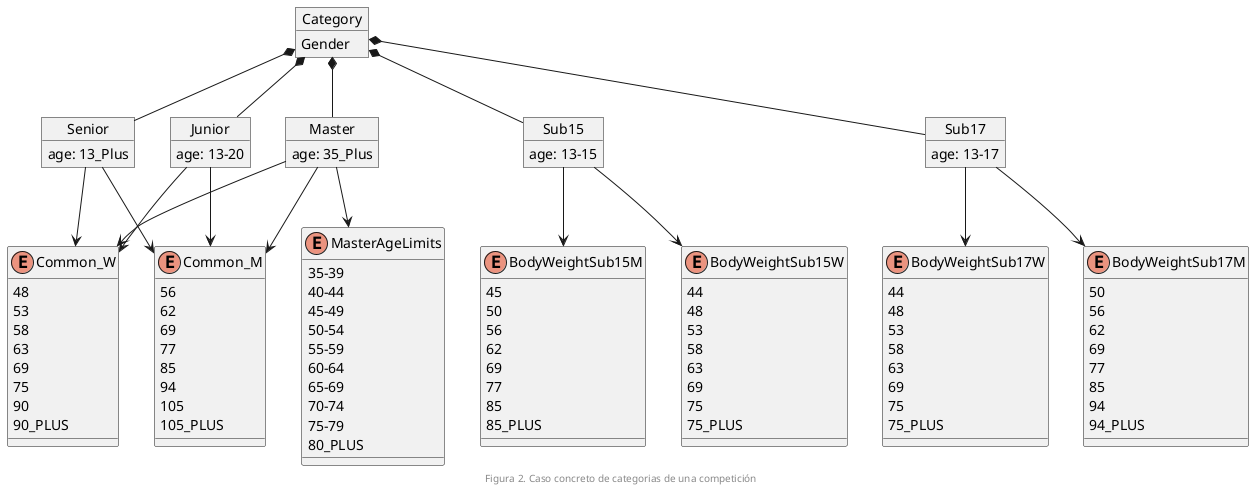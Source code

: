@startuml
object Category {
  Gender
}


object Junior {
  age: 13-20
}

object Senior {
  age: 13_Plus
}

object Master {
  age: 35_Plus
}


object Sub15 {
   age: 13-15
}


object Sub17 {
   age: 13-17
}




enum BodyWeightSub15W {
 44
 48
 53
 58
 63
 69
 75
 75_PLUS
}

enum BodyWeightSub15M {
  45
  50
  56
  62
  69
  77
  85
  85_PLUS
 }



enum BodyWeightSub17M {
  50
  56
  62
  69
  77
  85
  94
  94_PLUS
}

enum BodyWeightSub17W {
 44
 48
 53
 58
 63
 69
 75
 75_PLUS
}

enum Common_M {
56
62
69
77
85
94
105
105_PLUS
}

enum Common_W {
48
53
58
63
69
75
90
90_PLUS
}

enum MasterAgeLimits {
  35-39
  40-44
  45-49
  50-54
  55-59
  60-64
  65-69
  70-74
  75-79
  80_PLUS
}

Category *-- Sub15
Category *-- Sub17
Category *-- Junior
Category *-- Senior
Category *-- Master

Sub15 --> BodyWeightSub15W
Sub15 --> BodyWeightSub15M

Sub17 --> BodyWeightSub17W
Sub17 --> BodyWeightSub17M

Junior --> Common_M
Junior --> Common_W

Senior --> Common_M
Senior --> Common_W

Master --> MasterAgeLimits
Master --> Common_M
Master --> Common_W

footer Figura 2. Caso concreto de categorias de una competición
@enduml